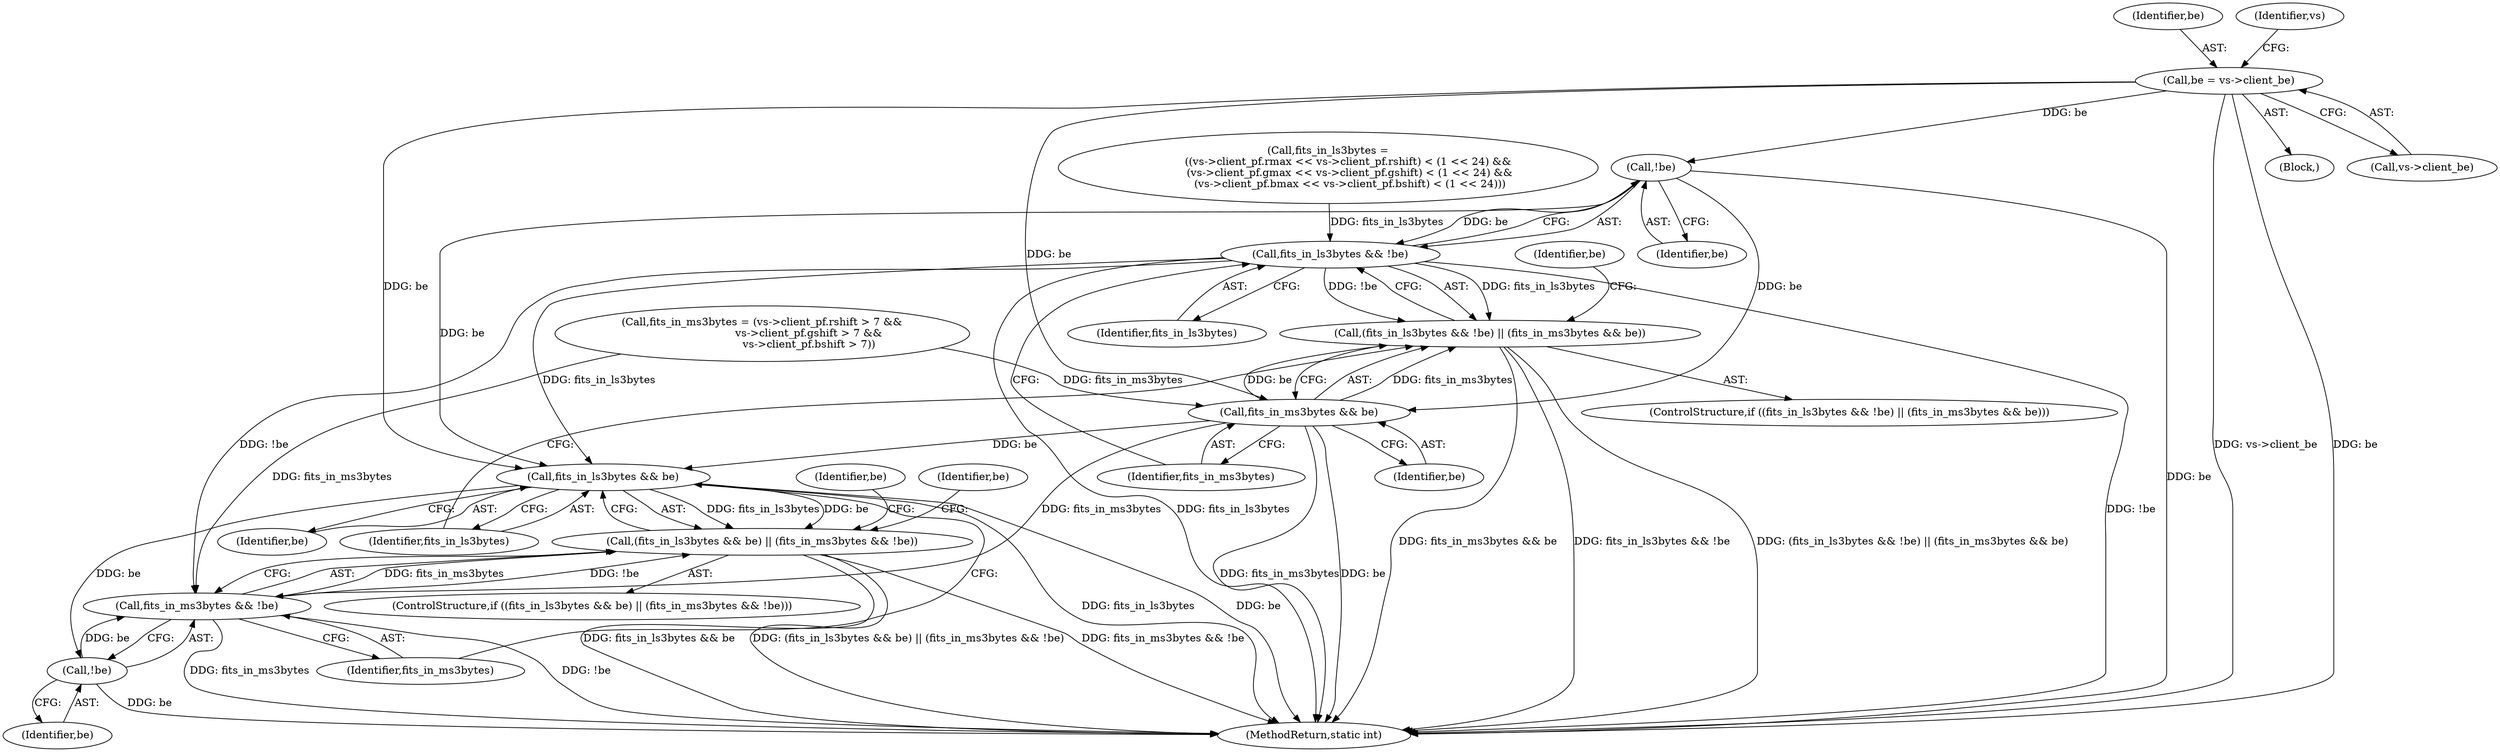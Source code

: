 digraph "0_qemu_9f64916da20eea67121d544698676295bbb105a7_8@pointer" {
"1000108" [label="(Call,be = vs->client_be)"];
"1000348" [label="(Call,!be)"];
"1000346" [label="(Call,fits_in_ls3bytes && !be)"];
"1000345" [label="(Call,(fits_in_ls3bytes && !be) || (fits_in_ms3bytes && be))"];
"1000376" [label="(Call,fits_in_ls3bytes && be)"];
"1000375" [label="(Call,(fits_in_ls3bytes && be) || (fits_in_ms3bytes && !be))"];
"1000381" [label="(Call,!be)"];
"1000379" [label="(Call,fits_in_ms3bytes && !be)"];
"1000350" [label="(Call,fits_in_ms3bytes && be)"];
"1000109" [label="(Identifier,be)"];
"1000378" [label="(Identifier,be)"];
"1000270" [label="(Call,fits_in_ls3bytes =\n            ((vs->client_pf.rmax << vs->client_pf.rshift) < (1 << 24) &&\n             (vs->client_pf.gmax << vs->client_pf.gshift) < (1 << 24) &&\n             (vs->client_pf.bmax << vs->client_pf.bshift) < (1 << 24)))"];
"1000352" [label="(Identifier,be)"];
"1000344" [label="(ControlStructure,if ((fits_in_ls3bytes && !be) || (fits_in_ms3bytes && be)))"];
"1000348" [label="(Call,!be)"];
"1000351" [label="(Identifier,fits_in_ms3bytes)"];
"1000355" [label="(Identifier,be)"];
"1000108" [label="(Call,be = vs->client_be)"];
"1000319" [label="(Call,fits_in_ms3bytes = (vs->client_pf.rshift > 7 &&\n                            vs->client_pf.gshift > 7 &&\n                            vs->client_pf.bshift > 7))"];
"1000374" [label="(ControlStructure,if ((fits_in_ls3bytes && be) || (fits_in_ms3bytes && !be)))"];
"1000382" [label="(Identifier,be)"];
"1000375" [label="(Call,(fits_in_ls3bytes && be) || (fits_in_ms3bytes && !be))"];
"1000347" [label="(Identifier,fits_in_ls3bytes)"];
"1000379" [label="(Call,fits_in_ms3bytes && !be)"];
"1000464" [label="(MethodReturn,static int)"];
"1000406" [label="(Identifier,be)"];
"1000106" [label="(Block,)"];
"1000119" [label="(Identifier,vs)"];
"1000346" [label="(Call,fits_in_ls3bytes && !be)"];
"1000110" [label="(Call,vs->client_be)"];
"1000350" [label="(Call,fits_in_ms3bytes && be)"];
"1000345" [label="(Call,(fits_in_ls3bytes && !be) || (fits_in_ms3bytes && be))"];
"1000349" [label="(Identifier,be)"];
"1000380" [label="(Identifier,fits_in_ms3bytes)"];
"1000381" [label="(Call,!be)"];
"1000377" [label="(Identifier,fits_in_ls3bytes)"];
"1000376" [label="(Call,fits_in_ls3bytes && be)"];
"1000385" [label="(Identifier,be)"];
"1000108" -> "1000106"  [label="AST: "];
"1000108" -> "1000110"  [label="CFG: "];
"1000109" -> "1000108"  [label="AST: "];
"1000110" -> "1000108"  [label="AST: "];
"1000119" -> "1000108"  [label="CFG: "];
"1000108" -> "1000464"  [label="DDG: vs->client_be"];
"1000108" -> "1000464"  [label="DDG: be"];
"1000108" -> "1000348"  [label="DDG: be"];
"1000108" -> "1000350"  [label="DDG: be"];
"1000108" -> "1000376"  [label="DDG: be"];
"1000348" -> "1000346"  [label="AST: "];
"1000348" -> "1000349"  [label="CFG: "];
"1000349" -> "1000348"  [label="AST: "];
"1000346" -> "1000348"  [label="CFG: "];
"1000348" -> "1000464"  [label="DDG: be"];
"1000348" -> "1000346"  [label="DDG: be"];
"1000348" -> "1000350"  [label="DDG: be"];
"1000348" -> "1000376"  [label="DDG: be"];
"1000346" -> "1000345"  [label="AST: "];
"1000346" -> "1000347"  [label="CFG: "];
"1000347" -> "1000346"  [label="AST: "];
"1000351" -> "1000346"  [label="CFG: "];
"1000345" -> "1000346"  [label="CFG: "];
"1000346" -> "1000464"  [label="DDG: !be"];
"1000346" -> "1000464"  [label="DDG: fits_in_ls3bytes"];
"1000346" -> "1000345"  [label="DDG: fits_in_ls3bytes"];
"1000346" -> "1000345"  [label="DDG: !be"];
"1000270" -> "1000346"  [label="DDG: fits_in_ls3bytes"];
"1000346" -> "1000376"  [label="DDG: fits_in_ls3bytes"];
"1000346" -> "1000379"  [label="DDG: !be"];
"1000345" -> "1000344"  [label="AST: "];
"1000345" -> "1000350"  [label="CFG: "];
"1000350" -> "1000345"  [label="AST: "];
"1000355" -> "1000345"  [label="CFG: "];
"1000377" -> "1000345"  [label="CFG: "];
"1000345" -> "1000464"  [label="DDG: fits_in_ms3bytes && be"];
"1000345" -> "1000464"  [label="DDG: fits_in_ls3bytes && !be"];
"1000345" -> "1000464"  [label="DDG: (fits_in_ls3bytes && !be) || (fits_in_ms3bytes && be)"];
"1000350" -> "1000345"  [label="DDG: fits_in_ms3bytes"];
"1000350" -> "1000345"  [label="DDG: be"];
"1000376" -> "1000375"  [label="AST: "];
"1000376" -> "1000377"  [label="CFG: "];
"1000376" -> "1000378"  [label="CFG: "];
"1000377" -> "1000376"  [label="AST: "];
"1000378" -> "1000376"  [label="AST: "];
"1000380" -> "1000376"  [label="CFG: "];
"1000375" -> "1000376"  [label="CFG: "];
"1000376" -> "1000464"  [label="DDG: fits_in_ls3bytes"];
"1000376" -> "1000464"  [label="DDG: be"];
"1000376" -> "1000375"  [label="DDG: fits_in_ls3bytes"];
"1000376" -> "1000375"  [label="DDG: be"];
"1000350" -> "1000376"  [label="DDG: be"];
"1000376" -> "1000381"  [label="DDG: be"];
"1000375" -> "1000374"  [label="AST: "];
"1000375" -> "1000379"  [label="CFG: "];
"1000379" -> "1000375"  [label="AST: "];
"1000385" -> "1000375"  [label="CFG: "];
"1000406" -> "1000375"  [label="CFG: "];
"1000375" -> "1000464"  [label="DDG: fits_in_ls3bytes && be"];
"1000375" -> "1000464"  [label="DDG: (fits_in_ls3bytes && be) || (fits_in_ms3bytes && !be)"];
"1000375" -> "1000464"  [label="DDG: fits_in_ms3bytes && !be"];
"1000379" -> "1000375"  [label="DDG: fits_in_ms3bytes"];
"1000379" -> "1000375"  [label="DDG: !be"];
"1000381" -> "1000379"  [label="AST: "];
"1000381" -> "1000382"  [label="CFG: "];
"1000382" -> "1000381"  [label="AST: "];
"1000379" -> "1000381"  [label="CFG: "];
"1000381" -> "1000464"  [label="DDG: be"];
"1000381" -> "1000379"  [label="DDG: be"];
"1000379" -> "1000380"  [label="CFG: "];
"1000380" -> "1000379"  [label="AST: "];
"1000379" -> "1000464"  [label="DDG: fits_in_ms3bytes"];
"1000379" -> "1000464"  [label="DDG: !be"];
"1000350" -> "1000379"  [label="DDG: fits_in_ms3bytes"];
"1000319" -> "1000379"  [label="DDG: fits_in_ms3bytes"];
"1000350" -> "1000351"  [label="CFG: "];
"1000350" -> "1000352"  [label="CFG: "];
"1000351" -> "1000350"  [label="AST: "];
"1000352" -> "1000350"  [label="AST: "];
"1000350" -> "1000464"  [label="DDG: fits_in_ms3bytes"];
"1000350" -> "1000464"  [label="DDG: be"];
"1000319" -> "1000350"  [label="DDG: fits_in_ms3bytes"];
}
